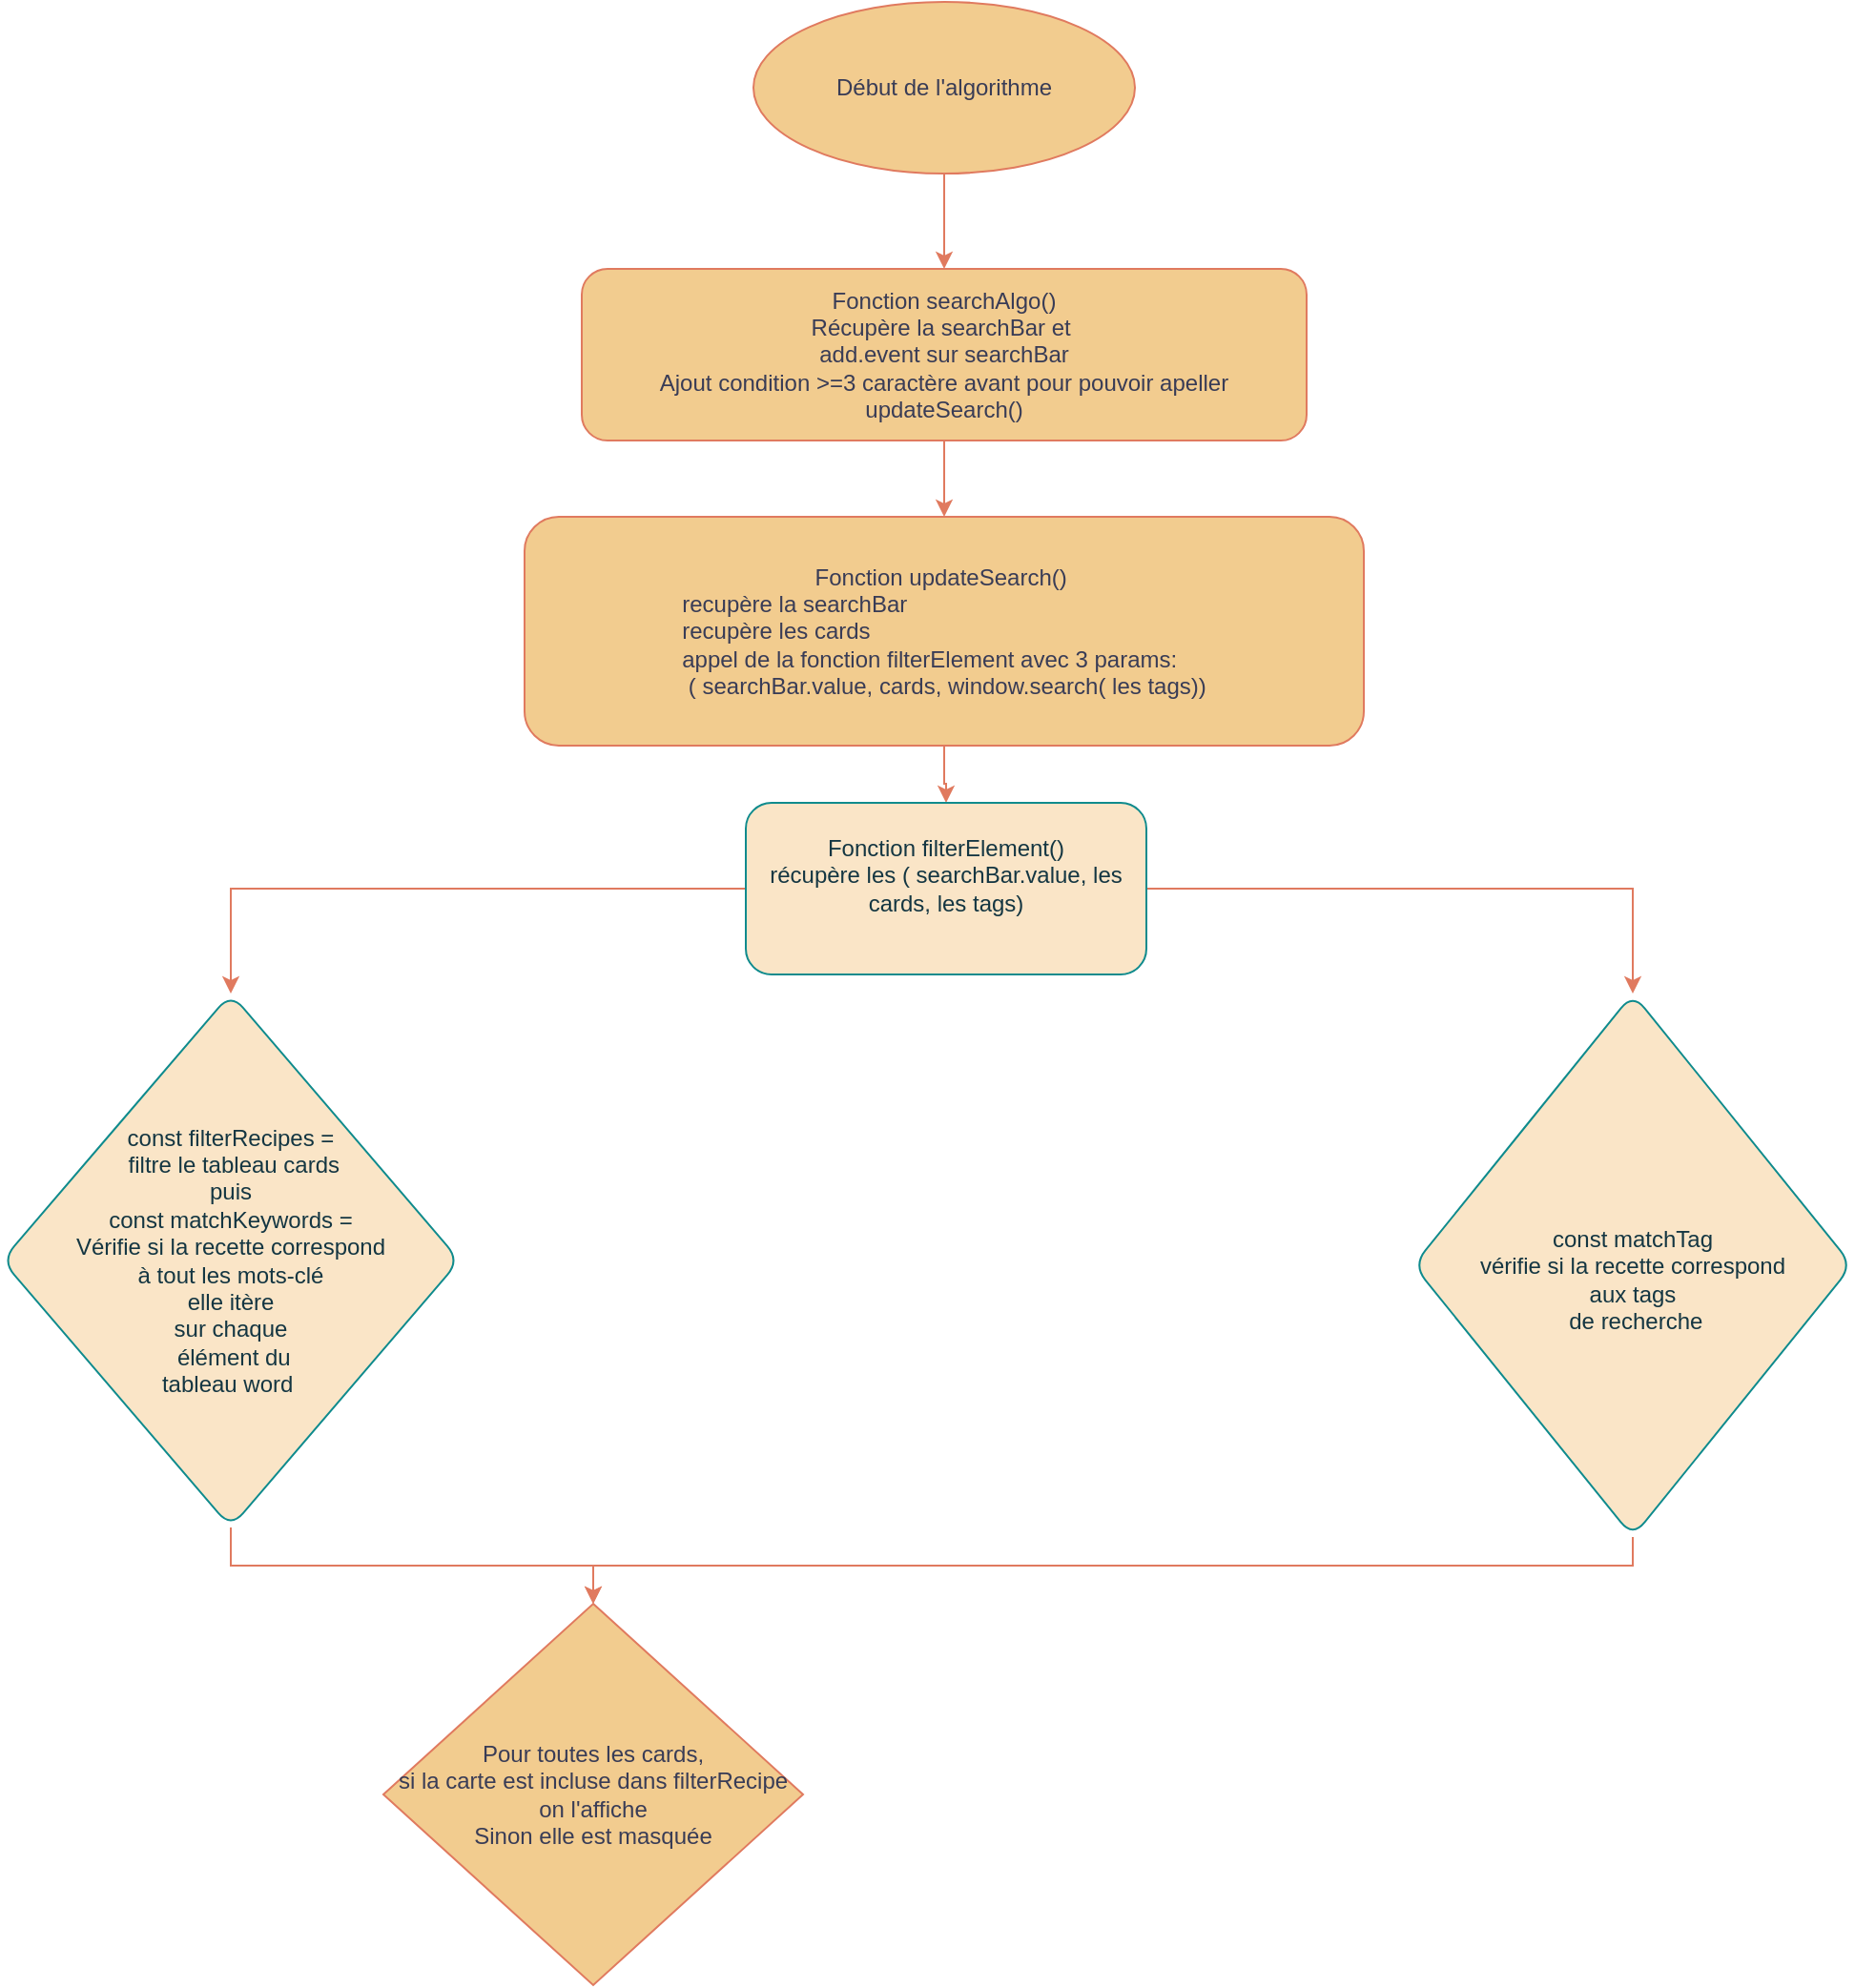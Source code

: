 <mxfile version="21.3.0" type="github">
  <diagram name="Page-1" id="DS9GHnKJdfnOhe2T6x_Q">
    <mxGraphModel dx="2022" dy="1799" grid="1" gridSize="10" guides="1" tooltips="1" connect="1" arrows="1" fold="1" page="1" pageScale="1" pageWidth="827" pageHeight="1169" background="#ffffff" math="0" shadow="0">
      <root>
        <mxCell id="0" />
        <mxCell id="1" parent="0" />
        <mxCell id="iTITeKjTLR_rJbMlWT58-2" style="edgeStyle=orthogonalEdgeStyle;rounded=0;orthogonalLoop=1;jettySize=auto;html=1;entryX=0.5;entryY=0;entryDx=0;entryDy=0;labelBackgroundColor=none;strokeColor=#E07A5F;fontColor=default;" edge="1" parent="1" source="aPdr_9HPi7BD2KFi0sja-73" target="iTITeKjTLR_rJbMlWT58-1">
          <mxGeometry relative="1" as="geometry" />
        </mxCell>
        <mxCell id="aPdr_9HPi7BD2KFi0sja-73" value="Début de l&#39;algorithme" style="ellipse;whiteSpace=wrap;html=1;labelBackgroundColor=none;rounded=0;fillColor=#F2CC8F;strokeColor=#E07A5F;fontColor=#393C56;" parent="1" vertex="1">
          <mxGeometry x="314" y="-1160" width="200" height="90" as="geometry" />
        </mxCell>
        <mxCell id="iTITeKjTLR_rJbMlWT58-4" style="edgeStyle=orthogonalEdgeStyle;rounded=0;orthogonalLoop=1;jettySize=auto;html=1;entryX=0.5;entryY=0;entryDx=0;entryDy=0;strokeColor=#E07A5F;fontColor=#393C56;fillColor=#F2CC8F;" edge="1" parent="1" source="iTITeKjTLR_rJbMlWT58-1" target="iTITeKjTLR_rJbMlWT58-3">
          <mxGeometry relative="1" as="geometry" />
        </mxCell>
        <mxCell id="iTITeKjTLR_rJbMlWT58-1" value="Fonction searchAlgo()&lt;br&gt;Récupère la searchBar et&amp;nbsp;&lt;br&gt;add.event sur searchBar&lt;br&gt;Ajout condition &amp;gt;=3 caractère avant pour pouvoir apeller updateSearch()" style="rounded=1;whiteSpace=wrap;html=1;labelBackgroundColor=none;fillColor=#F2CC8F;strokeColor=#E07A5F;fontColor=#393C56;" vertex="1" parent="1">
          <mxGeometry x="224" y="-1020" width="380" height="90" as="geometry" />
        </mxCell>
        <mxCell id="iTITeKjTLR_rJbMlWT58-6" style="edgeStyle=orthogonalEdgeStyle;rounded=0;orthogonalLoop=1;jettySize=auto;html=1;entryX=0.5;entryY=0;entryDx=0;entryDy=0;strokeColor=#E07A5F;fontColor=#393C56;fillColor=#F2CC8F;" edge="1" parent="1" source="iTITeKjTLR_rJbMlWT58-3" target="iTITeKjTLR_rJbMlWT58-5">
          <mxGeometry relative="1" as="geometry" />
        </mxCell>
        <mxCell id="iTITeKjTLR_rJbMlWT58-3" value="Fonction updateSearch()&amp;nbsp;&lt;br&gt;&lt;div style=&quot;text-align: left;&quot;&gt;&lt;span style=&quot;background-color: initial;&quot;&gt;recupère la searchBar&lt;/span&gt;&lt;/div&gt;&lt;div style=&quot;text-align: left;&quot;&gt;&lt;span style=&quot;background-color: initial;&quot;&gt;recupère les cards&lt;/span&gt;&lt;/div&gt;&lt;div style=&quot;text-align: left;&quot;&gt;&lt;span style=&quot;background-color: initial;&quot;&gt;appel de la fonction filterElement avec 3 params:&lt;/span&gt;&lt;/div&gt;&lt;div style=&quot;text-align: left;&quot;&gt;&lt;span style=&quot;background-color: initial;&quot;&gt;&amp;nbsp;( searchBar.value,&amp;nbsp;&lt;/span&gt;&lt;span style=&quot;background-color: initial;&quot;&gt;cards,&lt;/span&gt;&lt;span style=&quot;background-color: initial;&quot;&gt;&amp;nbsp;window.search( les tags))&lt;/span&gt;&lt;/div&gt;" style="rounded=1;whiteSpace=wrap;html=1;labelBackgroundColor=none;fillColor=#F2CC8F;strokeColor=#E07A5F;fontColor=#393C56;" vertex="1" parent="1">
          <mxGeometry x="194" y="-890" width="440" height="120" as="geometry" />
        </mxCell>
        <mxCell id="iTITeKjTLR_rJbMlWT58-15" style="edgeStyle=orthogonalEdgeStyle;rounded=0;orthogonalLoop=1;jettySize=auto;html=1;entryX=0.5;entryY=0;entryDx=0;entryDy=0;strokeColor=#E07A5F;fontColor=#393C56;fillColor=#F2CC8F;" edge="1" parent="1" source="iTITeKjTLR_rJbMlWT58-5" target="iTITeKjTLR_rJbMlWT58-7">
          <mxGeometry relative="1" as="geometry" />
        </mxCell>
        <mxCell id="iTITeKjTLR_rJbMlWT58-17" style="edgeStyle=orthogonalEdgeStyle;rounded=0;orthogonalLoop=1;jettySize=auto;html=1;entryX=0.5;entryY=0;entryDx=0;entryDy=0;strokeColor=#E07A5F;fontColor=#393C56;fillColor=#F2CC8F;" edge="1" parent="1" source="iTITeKjTLR_rJbMlWT58-5" target="iTITeKjTLR_rJbMlWT58-14">
          <mxGeometry relative="1" as="geometry" />
        </mxCell>
        <mxCell id="iTITeKjTLR_rJbMlWT58-5" value="Fonction filterElement()&lt;br&gt;récupère les ( searchBar.value,&amp;nbsp;les cards,&amp;nbsp;les tags)&lt;br&gt;&lt;br&gt;" style="rounded=1;whiteSpace=wrap;html=1;labelBackgroundColor=none;fillColor=#FAE5C7;strokeColor=#0F8B8D;fontColor=#143642;" vertex="1" parent="1">
          <mxGeometry x="310" y="-740" width="210" height="90" as="geometry" />
        </mxCell>
        <mxCell id="iTITeKjTLR_rJbMlWT58-26" style="edgeStyle=orthogonalEdgeStyle;rounded=0;orthogonalLoop=1;jettySize=auto;html=1;entryX=0.5;entryY=0;entryDx=0;entryDy=0;strokeColor=#E07A5F;fontColor=#393C56;fillColor=#F2CC8F;" edge="1" parent="1" source="iTITeKjTLR_rJbMlWT58-7" target="iTITeKjTLR_rJbMlWT58-23">
          <mxGeometry relative="1" as="geometry" />
        </mxCell>
        <mxCell id="iTITeKjTLR_rJbMlWT58-7" value="const filterRecipes =&lt;br&gt;&amp;nbsp;filtre le tableau cards &lt;br&gt;puis&lt;br style=&quot;border-color: var(--border-color);&quot;&gt;const matchKeywords = &lt;br&gt;Vérifie si la recette correspond&lt;br&gt;&amp;nbsp;à tout les mots-clé&amp;nbsp;&lt;br style=&quot;border-color: var(--border-color);&quot;&gt;elle itère &lt;br&gt;sur chaque&lt;br&gt;&amp;nbsp;élément du &lt;br&gt;tableau word&amp;nbsp;" style="rhombus;whiteSpace=wrap;html=1;fillColor=#FAE5C7;strokeColor=#0F8B8D;fontColor=#143642;rounded=1;labelBackgroundColor=none;" vertex="1" parent="1">
          <mxGeometry x="-80" y="-640" width="240" height="280" as="geometry" />
        </mxCell>
        <mxCell id="iTITeKjTLR_rJbMlWT58-28" style="edgeStyle=orthogonalEdgeStyle;rounded=0;orthogonalLoop=1;jettySize=auto;html=1;strokeColor=#E07A5F;fontColor=#393C56;fillColor=#F2CC8F;" edge="1" parent="1" source="iTITeKjTLR_rJbMlWT58-14" target="iTITeKjTLR_rJbMlWT58-23">
          <mxGeometry relative="1" as="geometry">
            <Array as="points">
              <mxPoint x="775" y="-340" />
              <mxPoint x="230" y="-340" />
            </Array>
          </mxGeometry>
        </mxCell>
        <mxCell id="iTITeKjTLR_rJbMlWT58-14" value="&lt;br&gt;const matchTag &lt;br&gt;vérifie si la recette correspond &lt;br&gt;aux tags&lt;br&gt;&amp;nbsp;de recherche" style="rhombus;whiteSpace=wrap;html=1;fillColor=#FAE5C7;strokeColor=#0F8B8D;fontColor=#143642;rounded=1;labelBackgroundColor=none;" vertex="1" parent="1">
          <mxGeometry x="660" y="-640" width="230" height="285" as="geometry" />
        </mxCell>
        <mxCell id="iTITeKjTLR_rJbMlWT58-23" value="Pour toutes les cards,&lt;br&gt;si la carte est incluse dans filterRecipe&lt;br&gt;on l&#39;affiche&lt;br&gt;Sinon elle est masquée" style="rhombus;whiteSpace=wrap;html=1;strokeColor=#E07A5F;fontColor=#393C56;fillColor=#F2CC8F;" vertex="1" parent="1">
          <mxGeometry x="120" y="-320" width="220" height="200" as="geometry" />
        </mxCell>
      </root>
    </mxGraphModel>
  </diagram>
</mxfile>
